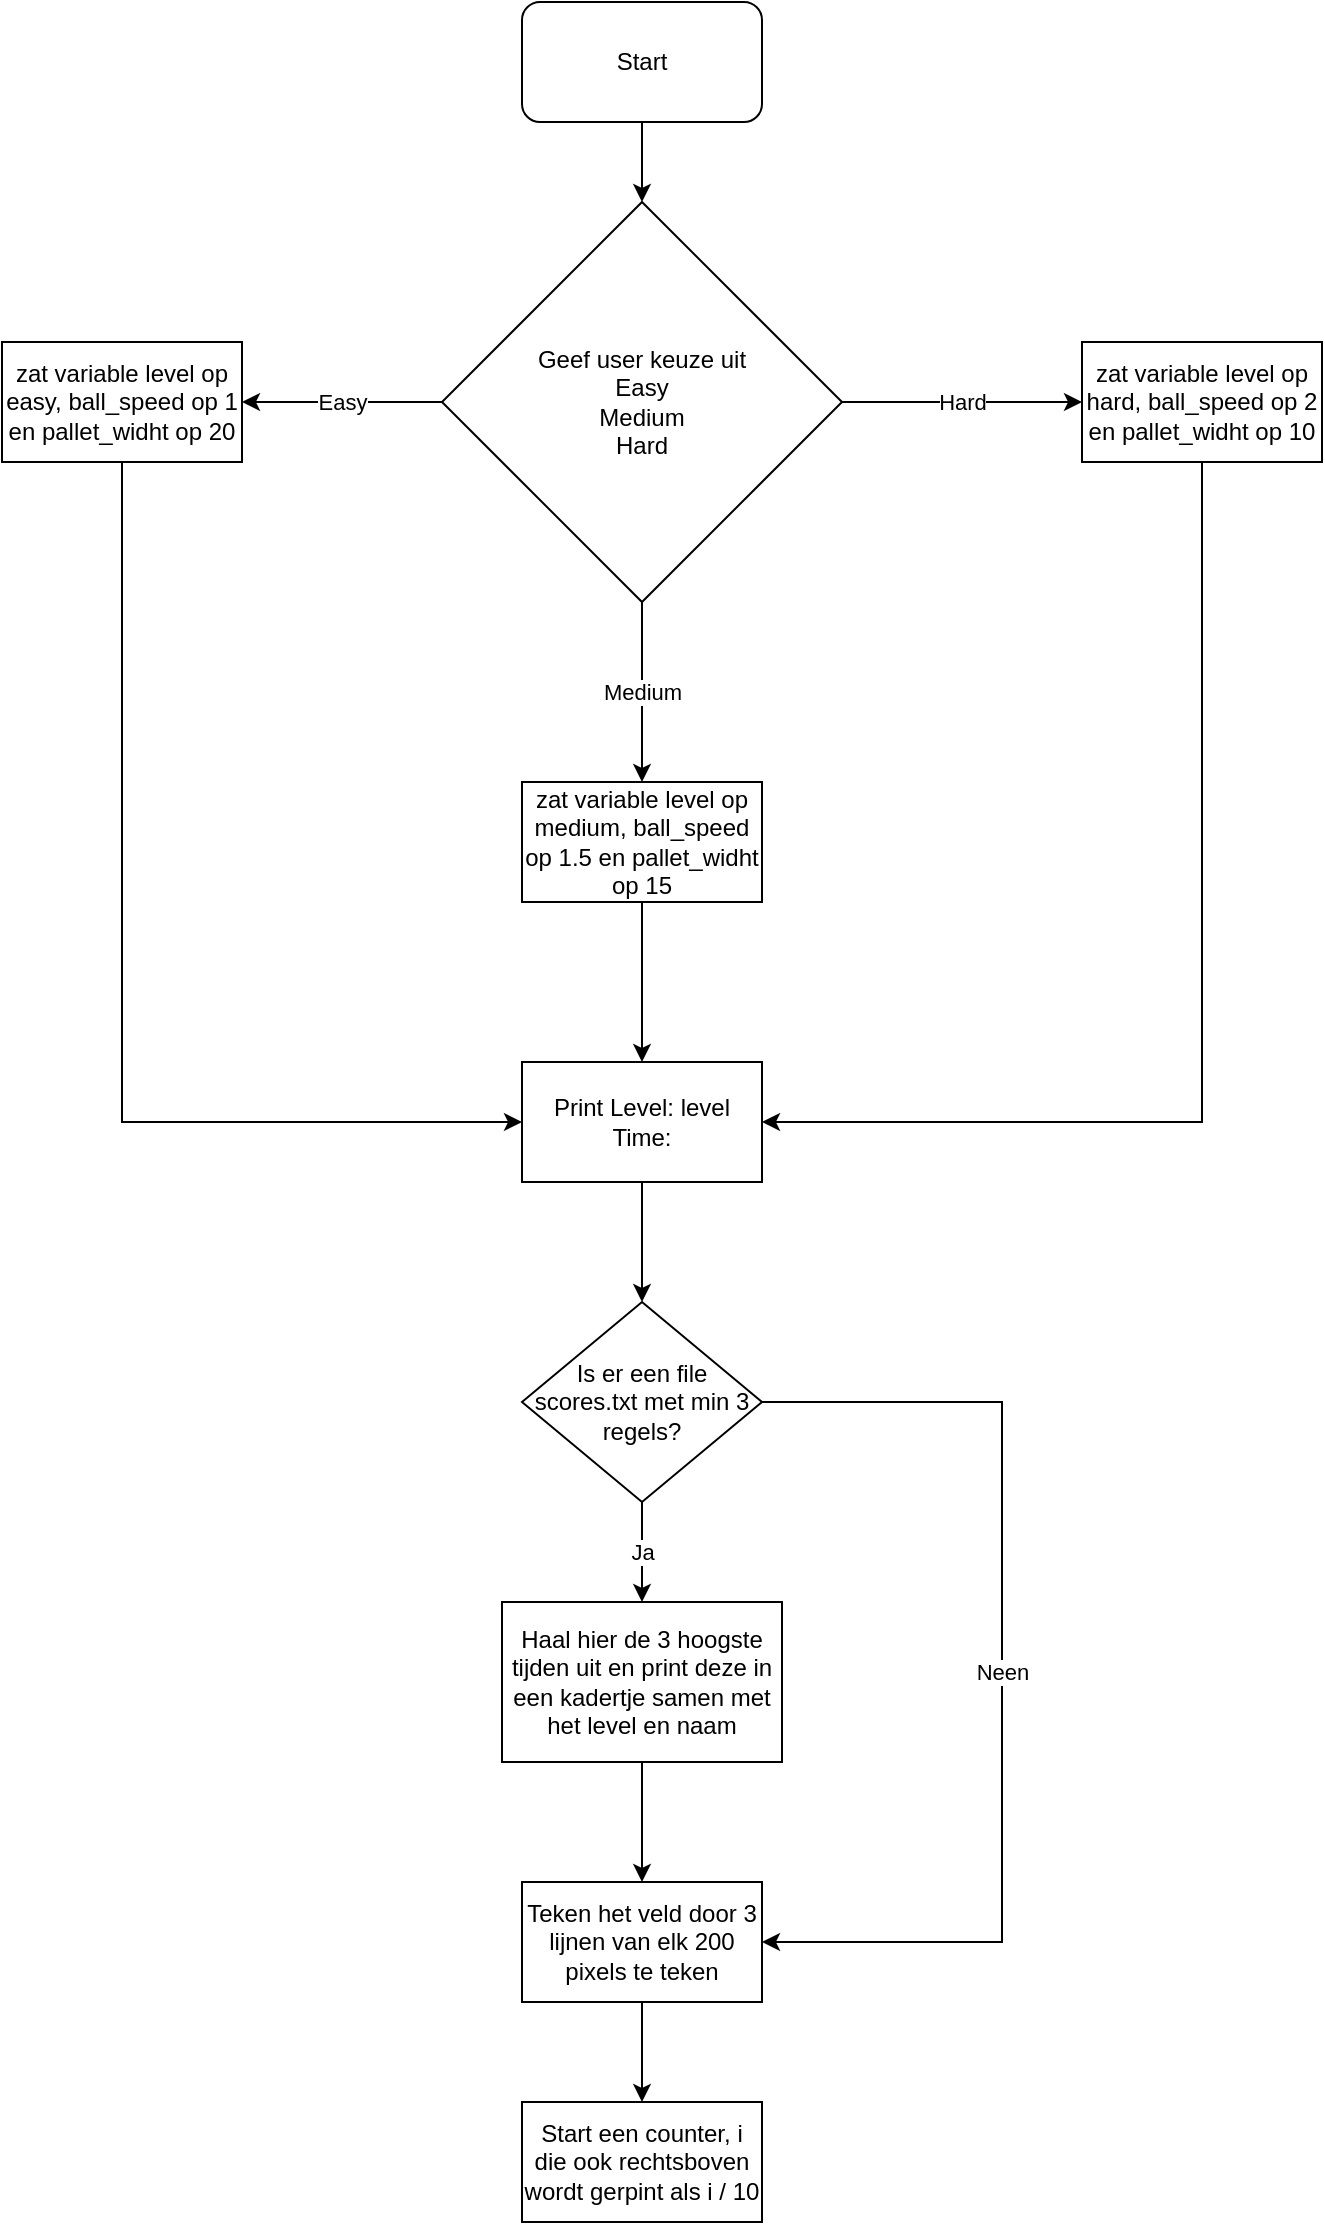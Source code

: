 <mxfile version="20.8.16" type="device"><diagram name="Page-1" id="K1T8UnWVNkGmTFC_5O2B"><mxGraphModel dx="594" dy="1724" grid="1" gridSize="10" guides="1" tooltips="1" connect="1" arrows="1" fold="1" page="0" pageScale="1" pageWidth="850" pageHeight="1100" math="0" shadow="0"><root><mxCell id="0"/><mxCell id="1" parent="0"/><mxCell id="c8lpVbTn6MF95PzUd5Fl-3" value="" style="edgeStyle=orthogonalEdgeStyle;rounded=0;orthogonalLoop=1;jettySize=auto;html=1;" edge="1" parent="1" source="c8lpVbTn6MF95PzUd5Fl-1" target="c8lpVbTn6MF95PzUd5Fl-2"><mxGeometry relative="1" as="geometry"/></mxCell><mxCell id="c8lpVbTn6MF95PzUd5Fl-1" value="Start" style="rounded=1;whiteSpace=wrap;html=1;" vertex="1" parent="1"><mxGeometry x="340" y="60" width="120" height="60" as="geometry"/></mxCell><mxCell id="c8lpVbTn6MF95PzUd5Fl-5" value="Easy" style="edgeStyle=orthogonalEdgeStyle;rounded=0;orthogonalLoop=1;jettySize=auto;html=1;" edge="1" parent="1" source="c8lpVbTn6MF95PzUd5Fl-2" target="c8lpVbTn6MF95PzUd5Fl-4"><mxGeometry relative="1" as="geometry"/></mxCell><mxCell id="c8lpVbTn6MF95PzUd5Fl-7" value="Hard" style="edgeStyle=orthogonalEdgeStyle;rounded=0;orthogonalLoop=1;jettySize=auto;html=1;" edge="1" parent="1" source="c8lpVbTn6MF95PzUd5Fl-2" target="c8lpVbTn6MF95PzUd5Fl-6"><mxGeometry relative="1" as="geometry"/></mxCell><mxCell id="c8lpVbTn6MF95PzUd5Fl-9" value="Medium" style="edgeStyle=orthogonalEdgeStyle;rounded=0;orthogonalLoop=1;jettySize=auto;html=1;" edge="1" parent="1" source="c8lpVbTn6MF95PzUd5Fl-2" target="c8lpVbTn6MF95PzUd5Fl-8"><mxGeometry relative="1" as="geometry"/></mxCell><mxCell id="c8lpVbTn6MF95PzUd5Fl-2" value="Geef user keuze uit&lt;br&gt;Easy&lt;br&gt;Medium&lt;br&gt;Hard" style="rhombus;whiteSpace=wrap;html=1;" vertex="1" parent="1"><mxGeometry x="300" y="160" width="200" height="200" as="geometry"/></mxCell><mxCell id="c8lpVbTn6MF95PzUd5Fl-12" style="edgeStyle=orthogonalEdgeStyle;rounded=0;orthogonalLoop=1;jettySize=auto;html=1;entryX=0;entryY=0.5;entryDx=0;entryDy=0;" edge="1" parent="1" source="c8lpVbTn6MF95PzUd5Fl-4" target="c8lpVbTn6MF95PzUd5Fl-10"><mxGeometry relative="1" as="geometry"><mxPoint x="170" y="620" as="targetPoint"/><Array as="points"><mxPoint x="140" y="620"/></Array></mxGeometry></mxCell><mxCell id="c8lpVbTn6MF95PzUd5Fl-4" value="zat variable level op easy, ball_speed op 1 en pallet_widht op 20" style="whiteSpace=wrap;html=1;" vertex="1" parent="1"><mxGeometry x="80" y="230" width="120" height="60" as="geometry"/></mxCell><mxCell id="c8lpVbTn6MF95PzUd5Fl-13" style="edgeStyle=orthogonalEdgeStyle;rounded=0;orthogonalLoop=1;jettySize=auto;html=1;entryX=1;entryY=0.5;entryDx=0;entryDy=0;" edge="1" parent="1" source="c8lpVbTn6MF95PzUd5Fl-6" target="c8lpVbTn6MF95PzUd5Fl-10"><mxGeometry relative="1" as="geometry"><mxPoint x="650" y="620" as="targetPoint"/><Array as="points"><mxPoint x="680" y="620"/></Array></mxGeometry></mxCell><mxCell id="c8lpVbTn6MF95PzUd5Fl-6" value="zat variable level op hard, ball_speed op 2 en pallet_widht op 10" style="whiteSpace=wrap;html=1;" vertex="1" parent="1"><mxGeometry x="620" y="230" width="120" height="60" as="geometry"/></mxCell><mxCell id="c8lpVbTn6MF95PzUd5Fl-11" value="" style="edgeStyle=orthogonalEdgeStyle;rounded=0;orthogonalLoop=1;jettySize=auto;html=1;" edge="1" parent="1" source="c8lpVbTn6MF95PzUd5Fl-8" target="c8lpVbTn6MF95PzUd5Fl-10"><mxGeometry relative="1" as="geometry"/></mxCell><mxCell id="c8lpVbTn6MF95PzUd5Fl-8" value="zat variable level op medium, ball_speed op 1.5 en pallet_widht op 15" style="whiteSpace=wrap;html=1;" vertex="1" parent="1"><mxGeometry x="340" y="450" width="120" height="60" as="geometry"/></mxCell><mxCell id="c8lpVbTn6MF95PzUd5Fl-15" value="" style="edgeStyle=orthogonalEdgeStyle;rounded=0;orthogonalLoop=1;jettySize=auto;html=1;" edge="1" parent="1" source="c8lpVbTn6MF95PzUd5Fl-10" target="c8lpVbTn6MF95PzUd5Fl-14"><mxGeometry relative="1" as="geometry"/></mxCell><mxCell id="c8lpVbTn6MF95PzUd5Fl-10" value="Print Level: level&lt;br&gt;Time:" style="whiteSpace=wrap;html=1;" vertex="1" parent="1"><mxGeometry x="340" y="590" width="120" height="60" as="geometry"/></mxCell><mxCell id="c8lpVbTn6MF95PzUd5Fl-18" value="Ja" style="edgeStyle=orthogonalEdgeStyle;rounded=0;orthogonalLoop=1;jettySize=auto;html=1;" edge="1" parent="1" source="c8lpVbTn6MF95PzUd5Fl-14" target="c8lpVbTn6MF95PzUd5Fl-16"><mxGeometry relative="1" as="geometry"/></mxCell><mxCell id="c8lpVbTn6MF95PzUd5Fl-21" value="Neen" style="edgeStyle=orthogonalEdgeStyle;rounded=0;orthogonalLoop=1;jettySize=auto;html=1;entryX=1;entryY=0.5;entryDx=0;entryDy=0;" edge="1" parent="1" source="c8lpVbTn6MF95PzUd5Fl-14" target="c8lpVbTn6MF95PzUd5Fl-19"><mxGeometry relative="1" as="geometry"><mxPoint x="480" y="1050" as="targetPoint"/><Array as="points"><mxPoint x="580" y="760"/><mxPoint x="580" y="1030"/></Array></mxGeometry></mxCell><mxCell id="c8lpVbTn6MF95PzUd5Fl-14" value="Is er een file scores.txt met min 3 regels?" style="rhombus;whiteSpace=wrap;html=1;" vertex="1" parent="1"><mxGeometry x="340" y="710" width="120" height="100" as="geometry"/></mxCell><mxCell id="c8lpVbTn6MF95PzUd5Fl-20" value="" style="edgeStyle=orthogonalEdgeStyle;rounded=0;orthogonalLoop=1;jettySize=auto;html=1;" edge="1" parent="1" source="c8lpVbTn6MF95PzUd5Fl-16" target="c8lpVbTn6MF95PzUd5Fl-19"><mxGeometry relative="1" as="geometry"/></mxCell><mxCell id="c8lpVbTn6MF95PzUd5Fl-16" value="Haal hier de 3 hoogste tijden uit en print deze in een kadertje samen met het level en naam" style="whiteSpace=wrap;html=1;" vertex="1" parent="1"><mxGeometry x="330" y="860" width="140" height="80" as="geometry"/></mxCell><mxCell id="c8lpVbTn6MF95PzUd5Fl-23" value="" style="edgeStyle=orthogonalEdgeStyle;rounded=0;orthogonalLoop=1;jettySize=auto;html=1;" edge="1" parent="1" source="c8lpVbTn6MF95PzUd5Fl-19" target="c8lpVbTn6MF95PzUd5Fl-22"><mxGeometry relative="1" as="geometry"/></mxCell><mxCell id="c8lpVbTn6MF95PzUd5Fl-19" value="Teken het veld door 3 lijnen van elk 200 pixels te teken" style="whiteSpace=wrap;html=1;" vertex="1" parent="1"><mxGeometry x="340" y="1000" width="120" height="60" as="geometry"/></mxCell><mxCell id="c8lpVbTn6MF95PzUd5Fl-22" value="Start een counter, i die ook rechtsboven wordt gerpint als i / 10" style="rounded=0;whiteSpace=wrap;html=1;" vertex="1" parent="1"><mxGeometry x="340" y="1110" width="120" height="60" as="geometry"/></mxCell></root></mxGraphModel></diagram></mxfile>